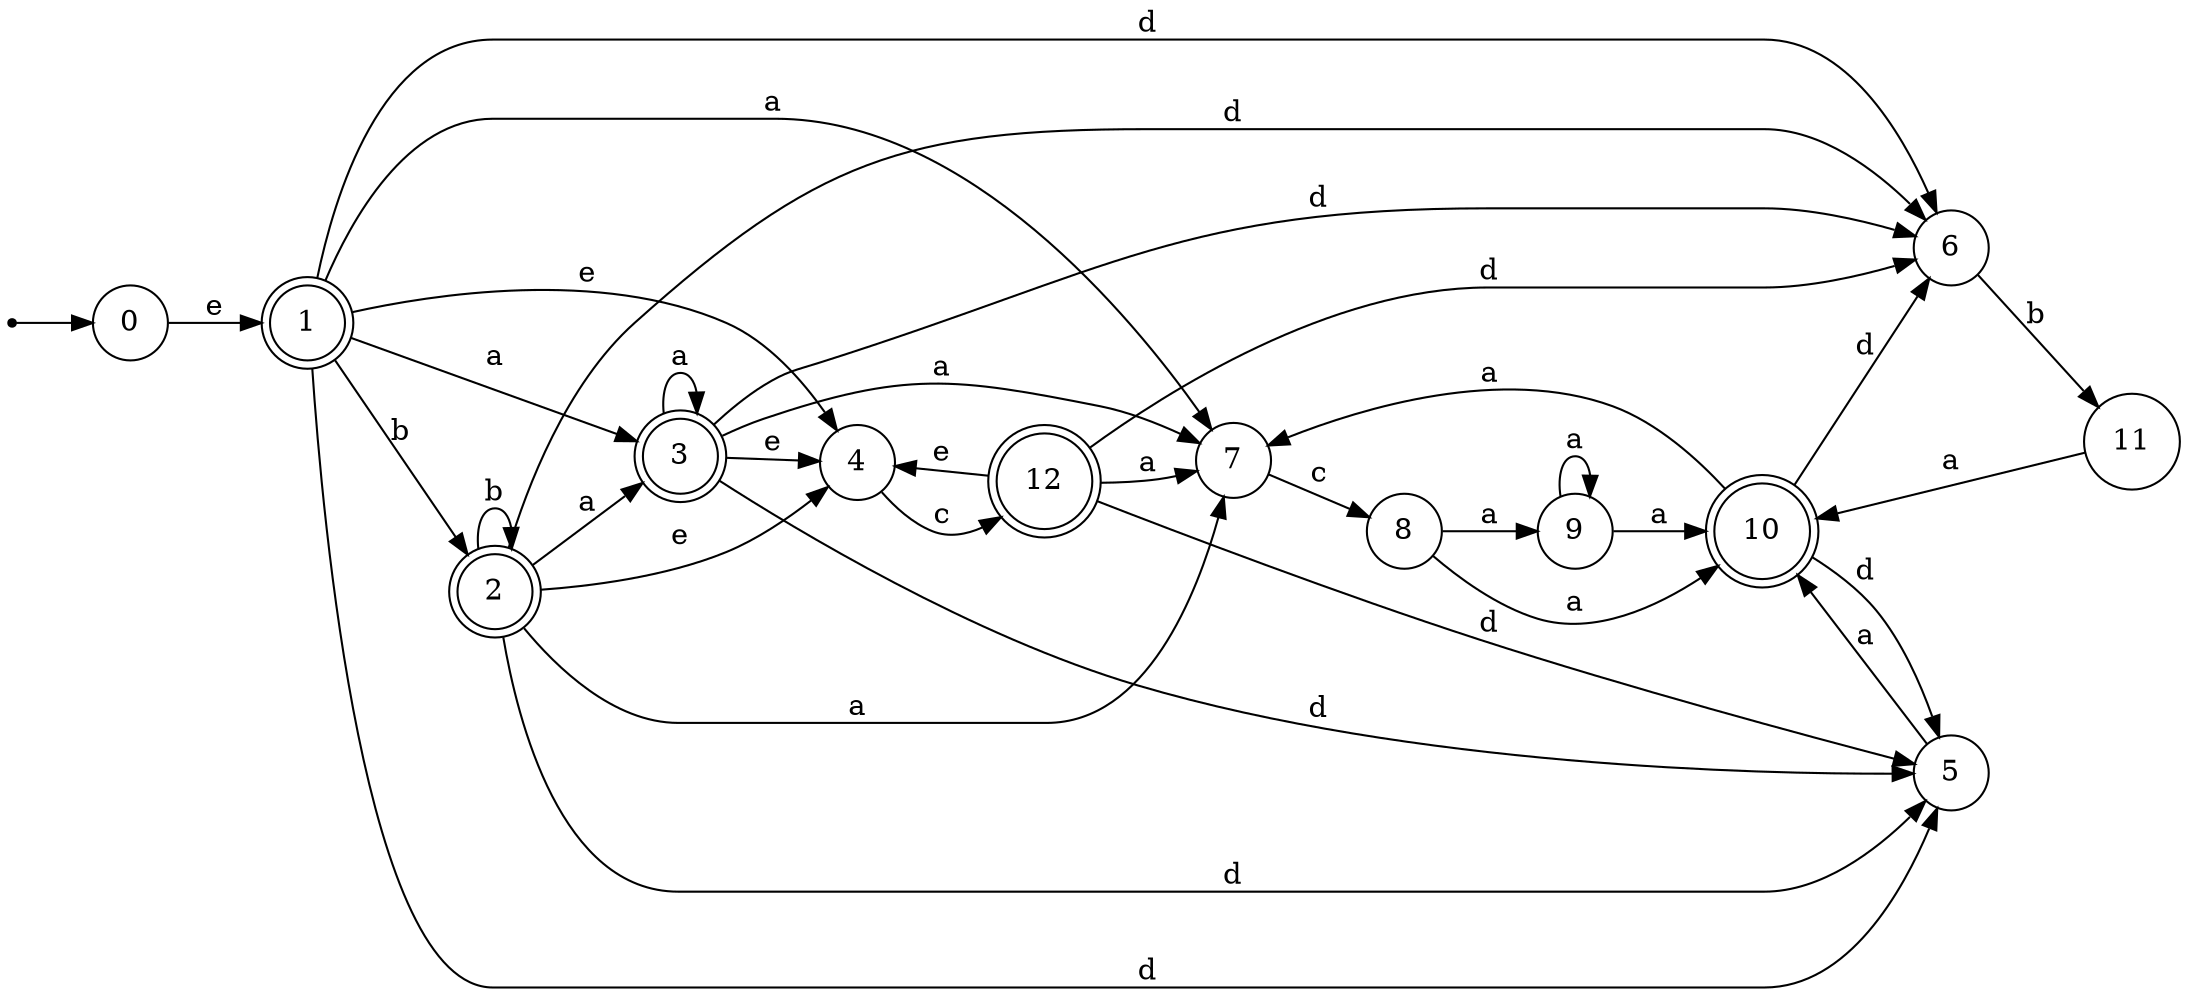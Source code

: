 digraph finite_state_machine {
rankdir=LR;
size="20,20";
node [shape = point]; "dummy0"
node [shape = circle]; "0";
"dummy0" -> "0";
node [shape = doublecircle]; "1";node [shape = doublecircle]; "2";node [shape = doublecircle]; "3";node [shape = circle]; "4";
node [shape = circle]; "5";
node [shape = circle]; "6";
node [shape = circle]; "7";
node [shape = circle]; "8";
node [shape = circle]; "9";
node [shape = doublecircle]; "10";node [shape = circle]; "11";
node [shape = doublecircle]; "12";"0" -> "1" [label = "e"];
 "1" -> "2" [label = "b"];
 "1" -> "3" [label = "a"];
 "1" -> "7" [label = "a"];
 "1" -> "4" [label = "e"];
 "1" -> "5" [label = "d"];
 "1" -> "6" [label = "d"];
 "7" -> "8" [label = "c"];
 "8" -> "9" [label = "a"];
 "8" -> "10" [label = "a"];
 "10" -> "5" [label = "d"];
 "10" -> "6" [label = "d"];
 "10" -> "7" [label = "a"];
 "9" -> "9" [label = "a"];
 "9" -> "10" [label = "a"];
 "6" -> "11" [label = "b"];
 "11" -> "10" [label = "a"];
 "5" -> "10" [label = "a"];
 "4" -> "12" [label = "c"];
 "12" -> "4" [label = "e"];
 "12" -> "5" [label = "d"];
 "12" -> "6" [label = "d"];
 "12" -> "7" [label = "a"];
 "3" -> "3" [label = "a"];
 "3" -> "7" [label = "a"];
 "3" -> "4" [label = "e"];
 "3" -> "5" [label = "d"];
 "3" -> "6" [label = "d"];
 "2" -> "2" [label = "b"];
 "2" -> "3" [label = "a"];
 "2" -> "7" [label = "a"];
 "2" -> "4" [label = "e"];
 "2" -> "5" [label = "d"];
 "2" -> "6" [label = "d"];
 }
